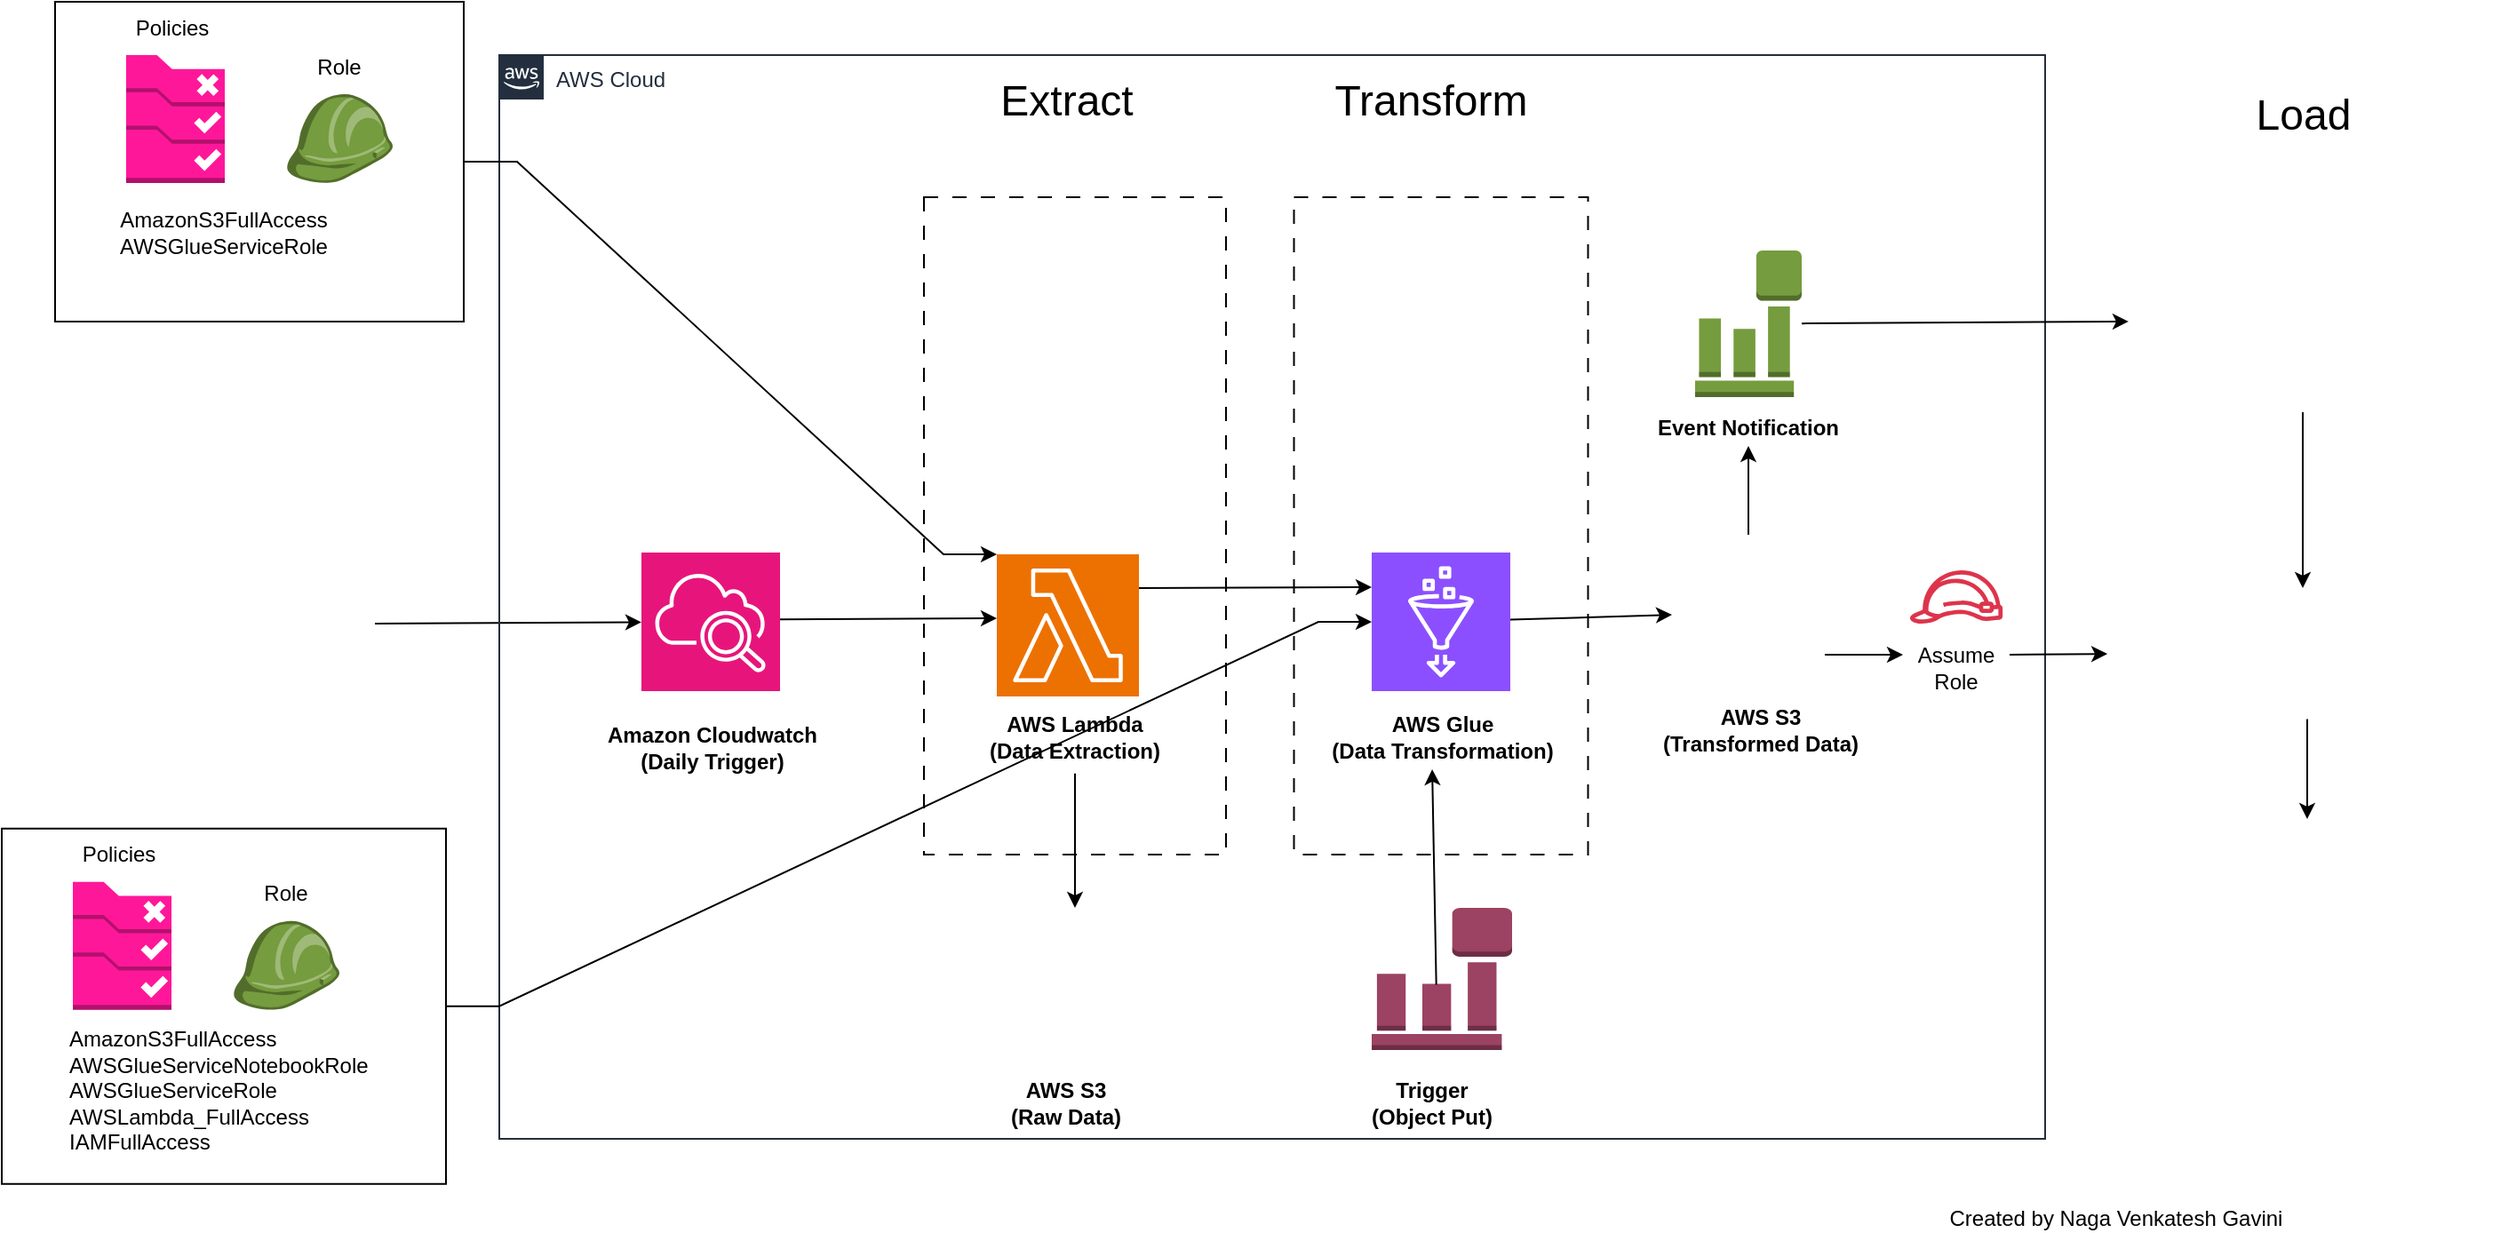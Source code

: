 <mxfile version="24.6.5" type="device">
  <diagram name="Page-1" id="Wku0jwG6AN3SuDQX3lo5">
    <mxGraphModel dx="2534" dy="1644" grid="1" gridSize="10" guides="1" tooltips="1" connect="1" arrows="1" fold="1" page="1" pageScale="1" pageWidth="1100" pageHeight="850" math="0" shadow="0">
      <root>
        <mxCell id="0" />
        <mxCell id="1" parent="0" />
        <mxCell id="IWVNtD9aXww7eKOpTyQ4-28" value="" style="rounded=0;whiteSpace=wrap;html=1;dashed=1;dashPattern=8 8;" vertex="1" parent="1">
          <mxGeometry x="157.25" y="-130" width="165.5" height="370" as="geometry" />
        </mxCell>
        <mxCell id="IWVNtD9aXww7eKOpTyQ4-27" value="" style="rounded=0;whiteSpace=wrap;html=1;dashed=1;dashPattern=8 8;" vertex="1" parent="1">
          <mxGeometry x="-51" y="-130" width="170" height="370" as="geometry" />
        </mxCell>
        <mxCell id="IWVNtD9aXww7eKOpTyQ4-92" style="edgeStyle=none;rounded=0;orthogonalLoop=1;jettySize=auto;html=1;entryX=0;entryY=0.5;entryDx=0;entryDy=0;elbow=vertical;" edge="1" parent="1" source="IWVNtD9aXww7eKOpTyQ4-3" target="IWVNtD9aXww7eKOpTyQ4-23">
          <mxGeometry relative="1" as="geometry" />
        </mxCell>
        <mxCell id="IWVNtD9aXww7eKOpTyQ4-3" value="" style="sketch=0;points=[[0,0,0],[0.25,0,0],[0.5,0,0],[0.75,0,0],[1,0,0],[0,1,0],[0.25,1,0],[0.5,1,0],[0.75,1,0],[1,1,0],[0,0.25,0],[0,0.5,0],[0,0.75,0],[1,0.25,0],[1,0.5,0],[1,0.75,0]];outlineConnect=0;fontColor=#232F3E;fillColor=#8C4FFF;strokeColor=#ffffff;dashed=0;verticalLabelPosition=bottom;verticalAlign=top;align=center;html=1;fontSize=12;fontStyle=0;aspect=fixed;shape=mxgraph.aws4.resourceIcon;resIcon=mxgraph.aws4.glue;" vertex="1" parent="1">
          <mxGeometry x="201" y="70" width="78" height="78" as="geometry" />
        </mxCell>
        <mxCell id="IWVNtD9aXww7eKOpTyQ4-4" value="" style="sketch=0;points=[[0,0,0],[0.25,0,0],[0.5,0,0],[0.75,0,0],[1,0,0],[0,1,0],[0.25,1,0],[0.5,1,0],[0.75,1,0],[1,1,0],[0,0.25,0],[0,0.5,0],[0,0.75,0],[1,0.25,0],[1,0.5,0],[1,0.75,0]];points=[[0,0,0],[0.25,0,0],[0.5,0,0],[0.75,0,0],[1,0,0],[0,1,0],[0.25,1,0],[0.5,1,0],[0.75,1,0],[1,1,0],[0,0.25,0],[0,0.5,0],[0,0.75,0],[1,0.25,0],[1,0.5,0],[1,0.75,0]];outlineConnect=0;fontColor=#232F3E;fillColor=#E7157B;strokeColor=#ffffff;dashed=0;verticalLabelPosition=bottom;verticalAlign=top;align=center;html=1;fontSize=12;fontStyle=0;aspect=fixed;shape=mxgraph.aws4.resourceIcon;resIcon=mxgraph.aws4.cloudwatch_2;" vertex="1" parent="1">
          <mxGeometry x="-210" y="70" width="78" height="78" as="geometry" />
        </mxCell>
        <mxCell id="IWVNtD9aXww7eKOpTyQ4-5" value="" style="sketch=0;points=[[0,0,0],[0.25,0,0],[0.5,0,0],[0.75,0,0],[1,0,0],[0,1,0],[0.25,1,0],[0.5,1,0],[0.75,1,0],[1,1,0],[0,0.25,0],[0,0.5,0],[0,0.75,0],[1,0.25,0],[1,0.5,0],[1,0.75,0]];outlineConnect=0;fontColor=#232F3E;fillColor=#ED7100;strokeColor=#ffffff;dashed=0;verticalLabelPosition=bottom;verticalAlign=top;align=center;html=1;fontSize=12;fontStyle=0;aspect=fixed;shape=mxgraph.aws4.resourceIcon;resIcon=mxgraph.aws4.lambda;" vertex="1" parent="1">
          <mxGeometry x="-10" y="71" width="80" height="80" as="geometry" />
        </mxCell>
        <mxCell id="IWVNtD9aXww7eKOpTyQ4-6" value="" style="shape=image;verticalLabelPosition=bottom;verticalAlign=top;imageAspect=0;image=https://imgs.search.brave.com/Y1n4MpRFktzIe412ziEQ-3lsL8F1jQv-FGbFQrS8Ob8/rs:fit:500:0:0:0/g:ce/aHR0cHM6Ly9hc3Nl/dHMuc3RpY2twbmcu/Y29tL2ltYWdlcy81/ODQ4MTUyZmNlZjEw/MTRjMGI1ZTQ5Njcu/cG5n;" vertex="1" parent="1">
          <mxGeometry x="-10" y="-88" width="88" height="88" as="geometry" />
        </mxCell>
        <mxCell id="IWVNtD9aXww7eKOpTyQ4-7" value="" style="shape=image;verticalLabelPosition=bottom;verticalAlign=top;imageAspect=0;image=https://imgs.search.brave.com/NZHsSgGN5Y2TZZDHSxWq-iMBa_nQnzZRxpUzeS2G_TI/rs:fit:500:0:0:0/g:ce/aHR0cHM6Ly93d3cu/cXVib2xlLmNvbS93/cC1jb250ZW50L3Vw/bG9hZHMvMjAxNy8w/NS9hcGFjaGUtc3Bh/cmsucG5n;" vertex="1" parent="1">
          <mxGeometry x="182" y="-88" width="116" height="68" as="geometry" />
        </mxCell>
        <mxCell id="IWVNtD9aXww7eKOpTyQ4-11" value="" style="shape=image;verticalLabelPosition=bottom;verticalAlign=top;imageAspect=0;image=https://www.logicata.com/wp-content/uploads/2020/01/Amazon-Simple-Storage-Service-S3_Bucket-with-Objects_light-bg@4x.png;" vertex="1" parent="1">
          <mxGeometry x="-9" y="270" width="86" height="90.75" as="geometry" />
        </mxCell>
        <mxCell id="IWVNtD9aXww7eKOpTyQ4-13" value="" style="shape=image;verticalLabelPosition=bottom;verticalAlign=top;imageAspect=0;image=https://welcon.kocca.kr/cmm/getImage.do?atchFileId=FILE_d38356b9-28bd-4e3b-a63e-1dfbd060b2e7&amp;amp;fileSn=1&amp;amp;thumb=;" vertex="1" parent="1">
          <mxGeometry x="630" y="-99" width="190" height="90" as="geometry" />
        </mxCell>
        <mxCell id="IWVNtD9aXww7eKOpTyQ4-91" style="edgeStyle=none;rounded=0;orthogonalLoop=1;jettySize=auto;html=1;elbow=vertical;" edge="1" parent="1" source="IWVNtD9aXww7eKOpTyQ4-14">
          <mxGeometry relative="1" as="geometry">
            <mxPoint x="727.5" y="220" as="targetPoint" />
          </mxGeometry>
        </mxCell>
        <mxCell id="IWVNtD9aXww7eKOpTyQ4-14" value="" style="shape=image;verticalLabelPosition=bottom;verticalAlign=top;imageAspect=0;image=https://miro.medium.com/v2/resize:fit:1088/0*AmYXrtpALhMlQcZI.png;" vertex="1" parent="1">
          <mxGeometry x="620" y="53.78" width="215" height="110" as="geometry" />
        </mxCell>
        <mxCell id="IWVNtD9aXww7eKOpTyQ4-15" value="" style="shape=image;verticalLabelPosition=bottom;verticalAlign=top;imageAspect=0;image=https://images.datacamp.com/image/upload/v1714478776/re388xshtgihucfiiavf.png;" vertex="1" parent="1">
          <mxGeometry x="662.5" y="225.38" width="130" height="112" as="geometry" />
        </mxCell>
        <mxCell id="IWVNtD9aXww7eKOpTyQ4-16" value="" style="outlineConnect=0;dashed=0;verticalLabelPosition=bottom;verticalAlign=top;align=center;html=1;shape=mxgraph.aws3.event_event_based;fillColor=#9C4263;gradientColor=none;" vertex="1" parent="1">
          <mxGeometry x="201" y="270" width="79" height="80" as="geometry" />
        </mxCell>
        <mxCell id="IWVNtD9aXww7eKOpTyQ4-17" value="" style="shape=image;verticalLabelPosition=bottom;verticalAlign=top;imageAspect=0;image=https://developer.spotify.com/images/guidelines/design/logo.png;" vertex="1" parent="1">
          <mxGeometry x="-570" y="63.18" width="210" height="91.2" as="geometry" />
        </mxCell>
        <mxCell id="IWVNtD9aXww7eKOpTyQ4-19" value="" style="endArrow=classic;html=1;rounded=0;" edge="1" parent="1" target="IWVNtD9aXww7eKOpTyQ4-4">
          <mxGeometry width="50" height="50" relative="1" as="geometry">
            <mxPoint x="-360" y="110" as="sourcePoint" />
            <mxPoint x="-310" y="70" as="targetPoint" />
          </mxGeometry>
        </mxCell>
        <mxCell id="IWVNtD9aXww7eKOpTyQ4-20" value="" style="endArrow=classic;html=1;rounded=0;" edge="1" parent="1">
          <mxGeometry width="50" height="50" relative="1" as="geometry">
            <mxPoint x="-132" y="107.63" as="sourcePoint" />
            <mxPoint x="-10" y="107" as="targetPoint" />
          </mxGeometry>
        </mxCell>
        <mxCell id="IWVNtD9aXww7eKOpTyQ4-32" value="AWS Cloud" style="points=[[0,0],[0.25,0],[0.5,0],[0.75,0],[1,0],[1,0.25],[1,0.5],[1,0.75],[1,1],[0.75,1],[0.5,1],[0.25,1],[0,1],[0,0.75],[0,0.5],[0,0.25]];outlineConnect=0;gradientColor=none;html=1;whiteSpace=wrap;fontSize=12;fontStyle=0;container=1;pointerEvents=0;collapsible=0;recursiveResize=0;shape=mxgraph.aws4.group;grIcon=mxgraph.aws4.group_aws_cloud_alt;strokeColor=#232F3E;fillColor=none;verticalAlign=top;align=left;spacingLeft=30;fontColor=#232F3E;dashed=0;" vertex="1" parent="1">
          <mxGeometry x="-290" y="-210" width="870" height="610" as="geometry" />
        </mxCell>
        <mxCell id="IWVNtD9aXww7eKOpTyQ4-33" value="&lt;h1&gt;&lt;span style=&quot;font-weight: normal;&quot;&gt;Extract&lt;/span&gt;&lt;/h1&gt;" style="text;html=1;align=center;verticalAlign=middle;whiteSpace=wrap;rounded=0;" vertex="1" parent="IWVNtD9aXww7eKOpTyQ4-32">
          <mxGeometry x="273.5" y="12" width="91" height="28" as="geometry" />
        </mxCell>
        <mxCell id="IWVNtD9aXww7eKOpTyQ4-34" value="&lt;h1&gt;&lt;span style=&quot;font-weight: normal;&quot;&gt;Transform&lt;/span&gt;&lt;/h1&gt;" style="text;html=1;align=center;verticalAlign=middle;whiteSpace=wrap;rounded=0;" vertex="1" parent="IWVNtD9aXww7eKOpTyQ4-32">
          <mxGeometry x="479" y="12" width="91" height="28" as="geometry" />
        </mxCell>
        <mxCell id="IWVNtD9aXww7eKOpTyQ4-83" style="edgeStyle=none;rounded=0;orthogonalLoop=1;jettySize=auto;html=1;exitX=1;exitY=0.75;exitDx=0;exitDy=0;entryX=0;entryY=0.25;entryDx=0;entryDy=0;elbow=vertical;" edge="1" parent="IWVNtD9aXww7eKOpTyQ4-32" source="IWVNtD9aXww7eKOpTyQ4-23" target="IWVNtD9aXww7eKOpTyQ4-71">
          <mxGeometry relative="1" as="geometry" />
        </mxCell>
        <mxCell id="IWVNtD9aXww7eKOpTyQ4-23" value="" style="shape=image;verticalLabelPosition=bottom;verticalAlign=top;imageAspect=0;image=https://www.logicata.com/wp-content/uploads/2020/01/Amazon-Simple-Storage-Service-S3_Bucket-with-Objects_light-bg@4x.png;" vertex="1" parent="IWVNtD9aXww7eKOpTyQ4-32">
          <mxGeometry x="660" y="270" width="86" height="90" as="geometry" />
        </mxCell>
        <mxCell id="IWVNtD9aXww7eKOpTyQ4-72" value="" style="group" vertex="1" connectable="0" parent="IWVNtD9aXww7eKOpTyQ4-32">
          <mxGeometry x="790" y="290" width="60" height="70" as="geometry" />
        </mxCell>
        <mxCell id="IWVNtD9aXww7eKOpTyQ4-69" value="" style="sketch=0;outlineConnect=0;fontColor=#232F3E;gradientColor=none;fillColor=#DD344C;strokeColor=none;dashed=0;verticalLabelPosition=bottom;verticalAlign=top;align=center;html=1;fontSize=12;fontStyle=0;aspect=fixed;pointerEvents=1;shape=mxgraph.aws4.role;" vertex="1" parent="IWVNtD9aXww7eKOpTyQ4-72">
          <mxGeometry x="3.41" width="53.18" height="30" as="geometry" />
        </mxCell>
        <mxCell id="IWVNtD9aXww7eKOpTyQ4-71" value="Assume Role" style="text;html=1;align=center;verticalAlign=middle;whiteSpace=wrap;rounded=0;" vertex="1" parent="IWVNtD9aXww7eKOpTyQ4-72">
          <mxGeometry y="40" width="60" height="30" as="geometry" />
        </mxCell>
        <mxCell id="IWVNtD9aXww7eKOpTyQ4-86" value="" style="outlineConnect=0;dashed=0;verticalLabelPosition=bottom;verticalAlign=top;align=center;html=1;shape=mxgraph.aws3.event_event_based;fillColor=#759C3E;gradientColor=none;" vertex="1" parent="IWVNtD9aXww7eKOpTyQ4-32">
          <mxGeometry x="673" y="110" width="60" height="82.5" as="geometry" />
        </mxCell>
        <mxCell id="IWVNtD9aXww7eKOpTyQ4-88" style="edgeStyle=none;rounded=0;orthogonalLoop=1;jettySize=auto;html=1;elbow=vertical;" edge="1" parent="IWVNtD9aXww7eKOpTyQ4-32" source="IWVNtD9aXww7eKOpTyQ4-23">
          <mxGeometry relative="1" as="geometry">
            <mxPoint x="703" y="220" as="targetPoint" />
          </mxGeometry>
        </mxCell>
        <mxCell id="IWVNtD9aXww7eKOpTyQ4-94" value="Amazon Cloudwatch&lt;div&gt;(Daily Trigger)&lt;/div&gt;" style="text;html=1;align=center;verticalAlign=middle;whiteSpace=wrap;rounded=0;strokeWidth=6;fontStyle=1" vertex="1" parent="IWVNtD9aXww7eKOpTyQ4-32">
          <mxGeometry x="50" y="370" width="140" height="40" as="geometry" />
        </mxCell>
        <mxCell id="IWVNtD9aXww7eKOpTyQ4-97" value="AWS S3&lt;div&gt;(Transformed Data)&lt;/div&gt;" style="text;html=1;align=center;verticalAlign=middle;whiteSpace=wrap;rounded=0;strokeWidth=6;fontStyle=1" vertex="1" parent="IWVNtD9aXww7eKOpTyQ4-32">
          <mxGeometry x="640" y="360" width="140" height="40" as="geometry" />
        </mxCell>
        <mxCell id="IWVNtD9aXww7eKOpTyQ4-98" value="AWS S3&lt;div&gt;(Raw Data)&lt;/div&gt;" style="text;html=1;align=center;verticalAlign=middle;whiteSpace=wrap;rounded=0;strokeWidth=6;fontStyle=1" vertex="1" parent="IWVNtD9aXww7eKOpTyQ4-32">
          <mxGeometry x="249" y="570" width="140" height="40" as="geometry" />
        </mxCell>
        <mxCell id="IWVNtD9aXww7eKOpTyQ4-99" value="&lt;div&gt;Trigger&lt;/div&gt;&lt;div&gt;(Object Put)&lt;/div&gt;" style="text;html=1;align=center;verticalAlign=middle;whiteSpace=wrap;rounded=0;strokeWidth=6;fontStyle=1" vertex="1" parent="IWVNtD9aXww7eKOpTyQ4-32">
          <mxGeometry x="454.5" y="570" width="140" height="40" as="geometry" />
        </mxCell>
        <mxCell id="IWVNtD9aXww7eKOpTyQ4-102" value="&lt;div&gt;Event Notification&lt;/div&gt;" style="text;html=1;align=center;verticalAlign=middle;whiteSpace=wrap;rounded=0;strokeWidth=6;fontStyle=1" vertex="1" parent="IWVNtD9aXww7eKOpTyQ4-32">
          <mxGeometry x="633" y="190" width="140" height="40" as="geometry" />
        </mxCell>
        <mxCell id="IWVNtD9aXww7eKOpTyQ4-35" value="&lt;h1&gt;&lt;span style=&quot;font-weight: normal;&quot;&gt;Load&lt;/span&gt;&lt;/h1&gt;" style="text;html=1;align=center;verticalAlign=middle;whiteSpace=wrap;rounded=0;" vertex="1" parent="1">
          <mxGeometry x="679.5" y="-190" width="91" height="28" as="geometry" />
        </mxCell>
        <mxCell id="IWVNtD9aXww7eKOpTyQ4-45" style="edgeStyle=entityRelationEdgeStyle;rounded=0;orthogonalLoop=1;jettySize=auto;html=1;exitX=1;exitY=0.5;exitDx=0;exitDy=0;entryX=0;entryY=0;entryDx=0;entryDy=0;entryPerimeter=0;elbow=vertical;" edge="1" parent="1" source="IWVNtD9aXww7eKOpTyQ4-36" target="IWVNtD9aXww7eKOpTyQ4-5">
          <mxGeometry relative="1" as="geometry" />
        </mxCell>
        <mxCell id="IWVNtD9aXww7eKOpTyQ4-49" value="" style="group" vertex="1" connectable="0" parent="1">
          <mxGeometry x="-540" y="-240" width="230" height="180" as="geometry" />
        </mxCell>
        <mxCell id="IWVNtD9aXww7eKOpTyQ4-51" value="" style="group" vertex="1" connectable="0" parent="IWVNtD9aXww7eKOpTyQ4-49">
          <mxGeometry width="230" height="180" as="geometry" />
        </mxCell>
        <mxCell id="IWVNtD9aXww7eKOpTyQ4-36" value="" style="rounded=0;whiteSpace=wrap;html=1;" vertex="1" parent="IWVNtD9aXww7eKOpTyQ4-51">
          <mxGeometry width="230" height="180" as="geometry" />
        </mxCell>
        <mxCell id="IWVNtD9aXww7eKOpTyQ4-24" value="" style="outlineConnect=0;dashed=0;verticalLabelPosition=bottom;verticalAlign=top;align=center;html=1;shape=mxgraph.aws3.role;fillColor=#759C3E;gradientColor=none;" vertex="1" parent="IWVNtD9aXww7eKOpTyQ4-51">
          <mxGeometry x="130" y="52" width="60" height="50" as="geometry" />
        </mxCell>
        <mxCell id="IWVNtD9aXww7eKOpTyQ4-25" value="" style="outlineConnect=0;dashed=0;verticalLabelPosition=bottom;verticalAlign=top;align=center;html=1;shape=mxgraph.aws3.config_rule;fillColor=#FF179A;gradientColor=none;" vertex="1" parent="IWVNtD9aXww7eKOpTyQ4-51">
          <mxGeometry x="40" y="30" width="55.5" height="72" as="geometry" />
        </mxCell>
        <mxCell id="IWVNtD9aXww7eKOpTyQ4-38" value="&lt;div&gt;AmazonS3FullAccess&lt;/div&gt;&lt;div&gt;AWSGlueServiceRole&lt;/div&gt;" style="text;html=1;align=center;verticalAlign=middle;whiteSpace=wrap;rounded=0;" vertex="1" parent="IWVNtD9aXww7eKOpTyQ4-51">
          <mxGeometry x="30" y="110" width="130" height="40" as="geometry" />
        </mxCell>
        <mxCell id="IWVNtD9aXww7eKOpTyQ4-46" value="Role" style="text;html=1;align=center;verticalAlign=middle;whiteSpace=wrap;rounded=0;" vertex="1" parent="IWVNtD9aXww7eKOpTyQ4-51">
          <mxGeometry x="130" y="22" width="60" height="30" as="geometry" />
        </mxCell>
        <mxCell id="IWVNtD9aXww7eKOpTyQ4-47" value="Policies" style="text;html=1;align=center;verticalAlign=middle;whiteSpace=wrap;rounded=0;" vertex="1" parent="IWVNtD9aXww7eKOpTyQ4-51">
          <mxGeometry x="35.5" width="60" height="30" as="geometry" />
        </mxCell>
        <mxCell id="IWVNtD9aXww7eKOpTyQ4-52" value="" style="group" vertex="1" connectable="0" parent="1">
          <mxGeometry x="-570" y="225.38" width="250" height="200" as="geometry" />
        </mxCell>
        <mxCell id="IWVNtD9aXww7eKOpTyQ4-53" value="" style="group" vertex="1" connectable="0" parent="IWVNtD9aXww7eKOpTyQ4-52">
          <mxGeometry width="250" height="200" as="geometry" />
        </mxCell>
        <mxCell id="IWVNtD9aXww7eKOpTyQ4-54" value="" style="rounded=0;whiteSpace=wrap;html=1;" vertex="1" parent="IWVNtD9aXww7eKOpTyQ4-53">
          <mxGeometry width="250" height="200" as="geometry" />
        </mxCell>
        <mxCell id="IWVNtD9aXww7eKOpTyQ4-55" value="" style="outlineConnect=0;dashed=0;verticalLabelPosition=bottom;verticalAlign=top;align=center;html=1;shape=mxgraph.aws3.role;fillColor=#759C3E;gradientColor=none;" vertex="1" parent="IWVNtD9aXww7eKOpTyQ4-53">
          <mxGeometry x="130" y="52" width="60" height="50" as="geometry" />
        </mxCell>
        <mxCell id="IWVNtD9aXww7eKOpTyQ4-56" value="" style="outlineConnect=0;dashed=0;verticalLabelPosition=bottom;verticalAlign=top;align=center;html=1;shape=mxgraph.aws3.config_rule;fillColor=#FF179A;gradientColor=none;" vertex="1" parent="IWVNtD9aXww7eKOpTyQ4-53">
          <mxGeometry x="40" y="30" width="55.5" height="72" as="geometry" />
        </mxCell>
        <mxCell id="IWVNtD9aXww7eKOpTyQ4-57" value="&lt;div&gt;AmazonS3FullAccess&lt;/div&gt;&lt;div&gt;AWSGlueServiceNotebookRole&lt;/div&gt;&lt;div&gt;AWSGlueServiceRole&lt;/div&gt;&lt;div&gt;AWSLambda_FullAccess&lt;/div&gt;&lt;div&gt;IAMFullAccess&lt;/div&gt;&lt;div&gt;&lt;br&gt;&lt;/div&gt;" style="text;html=1;align=left;verticalAlign=middle;whiteSpace=wrap;rounded=0;" vertex="1" parent="IWVNtD9aXww7eKOpTyQ4-53">
          <mxGeometry x="35.5" y="114.62" width="190" height="80" as="geometry" />
        </mxCell>
        <mxCell id="IWVNtD9aXww7eKOpTyQ4-58" value="Role" style="text;html=1;align=center;verticalAlign=middle;whiteSpace=wrap;rounded=0;" vertex="1" parent="IWVNtD9aXww7eKOpTyQ4-53">
          <mxGeometry x="130" y="22" width="60" height="30" as="geometry" />
        </mxCell>
        <mxCell id="IWVNtD9aXww7eKOpTyQ4-59" value="Policies" style="text;html=1;align=center;verticalAlign=middle;whiteSpace=wrap;rounded=0;" vertex="1" parent="IWVNtD9aXww7eKOpTyQ4-53">
          <mxGeometry x="35.5" width="60" height="30" as="geometry" />
        </mxCell>
        <mxCell id="IWVNtD9aXww7eKOpTyQ4-60" style="edgeStyle=entityRelationEdgeStyle;rounded=0;orthogonalLoop=1;jettySize=auto;html=1;elbow=vertical;" edge="1" parent="1" source="IWVNtD9aXww7eKOpTyQ4-54" target="IWVNtD9aXww7eKOpTyQ4-3">
          <mxGeometry relative="1" as="geometry">
            <Array as="points">
              <mxPoint x="-50" y="260" />
            </Array>
          </mxGeometry>
        </mxCell>
        <mxCell id="IWVNtD9aXww7eKOpTyQ4-84" style="edgeStyle=none;rounded=0;orthogonalLoop=1;jettySize=auto;html=1;exitX=1;exitY=0.25;exitDx=0;exitDy=0;entryX=-0.023;entryY=0.666;entryDx=0;entryDy=0;entryPerimeter=0;elbow=vertical;" edge="1" parent="1" source="IWVNtD9aXww7eKOpTyQ4-71" target="IWVNtD9aXww7eKOpTyQ4-14">
          <mxGeometry relative="1" as="geometry" />
        </mxCell>
        <mxCell id="IWVNtD9aXww7eKOpTyQ4-87" style="edgeStyle=none;rounded=0;orthogonalLoop=1;jettySize=auto;html=1;entryX=-0.016;entryY=0.433;entryDx=0;entryDy=0;entryPerimeter=0;elbow=vertical;" edge="1" parent="1" source="IWVNtD9aXww7eKOpTyQ4-86" target="IWVNtD9aXww7eKOpTyQ4-13">
          <mxGeometry relative="1" as="geometry" />
        </mxCell>
        <mxCell id="IWVNtD9aXww7eKOpTyQ4-89" style="edgeStyle=none;rounded=0;orthogonalLoop=1;jettySize=auto;html=1;elbow=vertical;" edge="1" parent="1" source="IWVNtD9aXww7eKOpTyQ4-13">
          <mxGeometry relative="1" as="geometry">
            <mxPoint x="725" y="90" as="targetPoint" />
          </mxGeometry>
        </mxCell>
        <mxCell id="IWVNtD9aXww7eKOpTyQ4-93" style="edgeStyle=none;rounded=0;orthogonalLoop=1;jettySize=auto;html=1;entryX=0;entryY=0.25;entryDx=0;entryDy=0;entryPerimeter=0;elbow=vertical;" edge="1" parent="1" target="IWVNtD9aXww7eKOpTyQ4-3">
          <mxGeometry relative="1" as="geometry">
            <mxPoint x="70" y="90" as="sourcePoint" />
          </mxGeometry>
        </mxCell>
        <mxCell id="IWVNtD9aXww7eKOpTyQ4-101" style="edgeStyle=none;rounded=0;orthogonalLoop=1;jettySize=auto;html=1;elbow=vertical;" edge="1" parent="1" source="IWVNtD9aXww7eKOpTyQ4-95" target="IWVNtD9aXww7eKOpTyQ4-11">
          <mxGeometry relative="1" as="geometry" />
        </mxCell>
        <mxCell id="IWVNtD9aXww7eKOpTyQ4-95" value="AWS Lambda&lt;div&gt;(Data Extraction)&lt;/div&gt;" style="text;html=1;align=center;verticalAlign=middle;whiteSpace=wrap;rounded=0;strokeWidth=6;fontStyle=1" vertex="1" parent="1">
          <mxGeometry x="-36" y="154.38" width="140" height="40" as="geometry" />
        </mxCell>
        <mxCell id="IWVNtD9aXww7eKOpTyQ4-96" value="AWS Glue&lt;div&gt;(Data Transformation)&lt;/div&gt;" style="text;html=1;align=center;verticalAlign=middle;whiteSpace=wrap;rounded=0;strokeWidth=6;fontStyle=1" vertex="1" parent="1">
          <mxGeometry x="170.5" y="154.38" width="140" height="40" as="geometry" />
        </mxCell>
        <mxCell id="IWVNtD9aXww7eKOpTyQ4-100" style="edgeStyle=none;rounded=0;orthogonalLoop=1;jettySize=auto;html=1;exitX=0.46;exitY=0.54;exitDx=0;exitDy=0;exitPerimeter=0;entryX=0.461;entryY=0.94;entryDx=0;entryDy=0;entryPerimeter=0;elbow=vertical;" edge="1" parent="1" source="IWVNtD9aXww7eKOpTyQ4-16" target="IWVNtD9aXww7eKOpTyQ4-96">
          <mxGeometry relative="1" as="geometry" />
        </mxCell>
        <mxCell id="IWVNtD9aXww7eKOpTyQ4-103" value="Created by Naga Venkatesh Gavini" style="text;html=1;align=center;verticalAlign=middle;whiteSpace=wrap;rounded=0;" vertex="1" parent="1">
          <mxGeometry x="510" y="440" width="220" height="10" as="geometry" />
        </mxCell>
      </root>
    </mxGraphModel>
  </diagram>
</mxfile>
